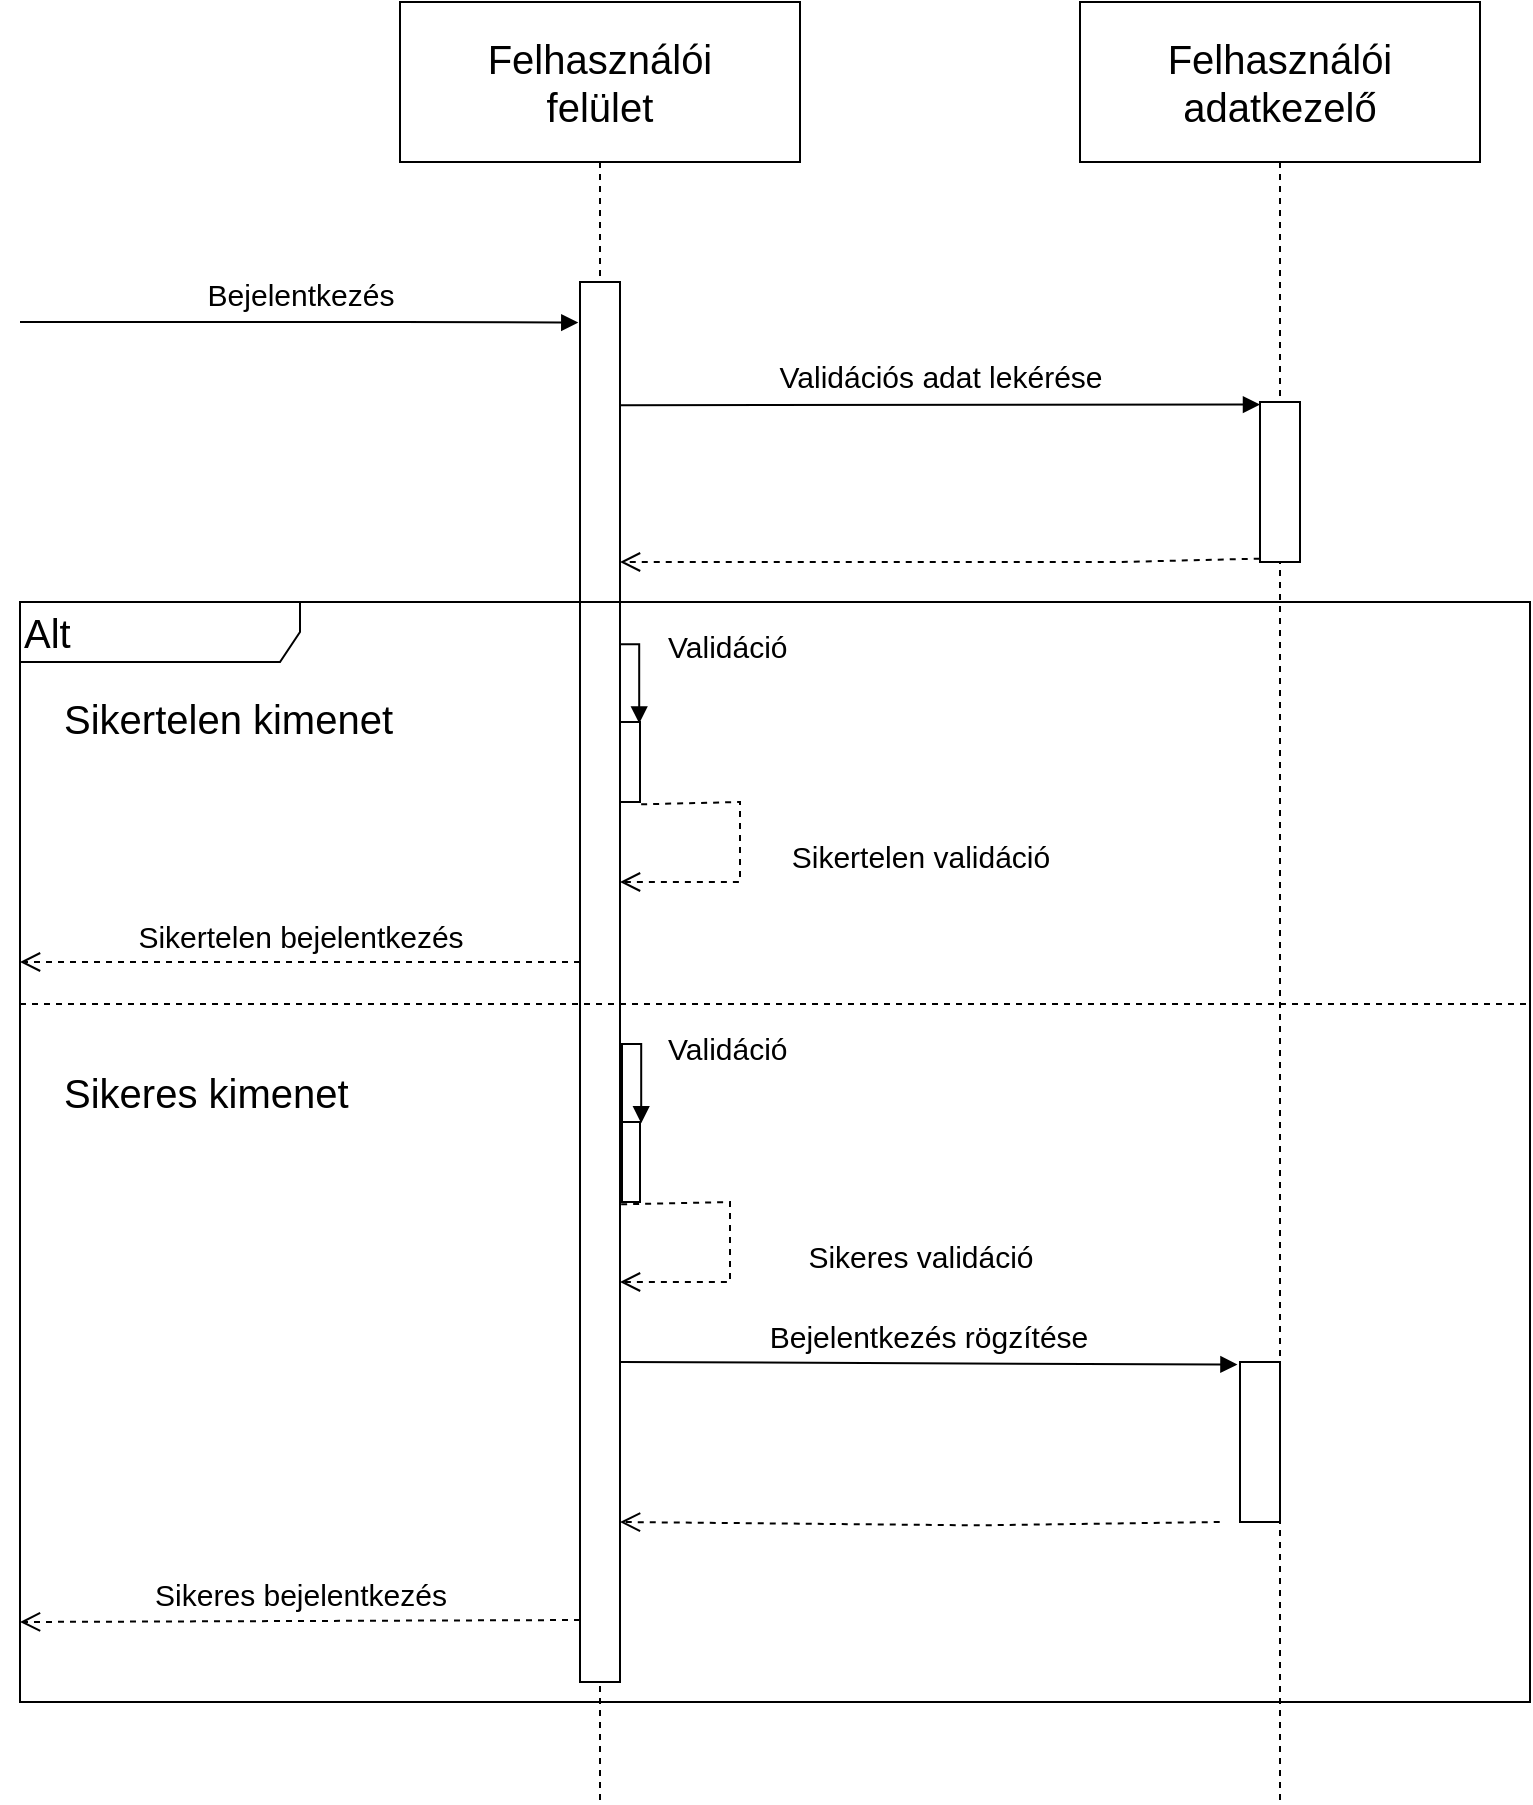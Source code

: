 <mxfile version="20.4.1" type="device"><diagram id="jCA9m8Za5MaEgZn1mOY3" name="1 oldal"><mxGraphModel dx="2208" dy="764" grid="1" gridSize="10" guides="1" tooltips="1" connect="1" arrows="1" fold="1" page="1" pageScale="1" pageWidth="827" pageHeight="1169" math="0" shadow="0"><root><mxCell id="0"/><mxCell id="1" parent="0"/><mxCell id="mC2y3DXfQEdP-ksBNHys-1" value="&lt;font style=&quot;font-size: 20px;&quot;&gt;Felhasználói&lt;br&gt;felület&lt;/font&gt;" style="shape=umlLifeline;perimeter=lifelinePerimeter;whiteSpace=wrap;html=1;container=1;collapsible=0;recursiveResize=0;outlineConnect=0;size=80;expand=1;" vertex="1" parent="1"><mxGeometry x="190" y="40" width="200" height="900" as="geometry"/></mxCell><mxCell id="mC2y3DXfQEdP-ksBNHys-2" value="" style="html=1;points=[];perimeter=orthogonalPerimeter;fontSize=25;" vertex="1" parent="mC2y3DXfQEdP-ksBNHys-1"><mxGeometry x="90" y="140" width="20" height="700" as="geometry"/></mxCell><mxCell id="mC2y3DXfQEdP-ksBNHys-3" value="" style="html=1;points=[];perimeter=orthogonalPerimeter;fontSize=20;" vertex="1" parent="mC2y3DXfQEdP-ksBNHys-1"><mxGeometry x="110" y="360" width="10" height="40" as="geometry"/></mxCell><mxCell id="mC2y3DXfQEdP-ksBNHys-4" value="" style="html=1;points=[];perimeter=orthogonalPerimeter;fontSize=20;" vertex="1" parent="mC2y3DXfQEdP-ksBNHys-1"><mxGeometry x="110" y="560" width="10" height="40" as="geometry"/></mxCell><mxCell id="mC2y3DXfQEdP-ksBNHys-5" value="&lt;font style=&quot;font-size: 15px;&quot;&gt;Validáció&lt;/font&gt;" style="edgeStyle=orthogonalEdgeStyle;html=1;align=left;spacingLeft=2;endArrow=block;rounded=0;entryX=1.06;entryY=0.015;fontSize=20;exitX=1.05;exitY=0.657;exitDx=0;exitDy=0;exitPerimeter=0;entryDx=0;entryDy=0;entryPerimeter=0;" edge="1" parent="mC2y3DXfQEdP-ksBNHys-1" source="mC2y3DXfQEdP-ksBNHys-2" target="mC2y3DXfQEdP-ksBNHys-4"><mxGeometry x="0.382" y="9" relative="1" as="geometry"><mxPoint x="115.7" y="480.38" as="sourcePoint"/><Array as="points"><mxPoint x="121" y="521"/></Array><mxPoint x="120" y="520" as="targetPoint"/><mxPoint as="offset"/></mxGeometry></mxCell><mxCell id="mC2y3DXfQEdP-ksBNHys-6" value="&lt;font style=&quot;font-size: 15px;&quot;&gt;Sikeres validáció&lt;/font&gt;" style="html=1;verticalAlign=bottom;endArrow=open;dashed=1;endSize=8;rounded=0;fontSize=20;exitX=1.057;exitY=1.029;exitDx=0;exitDy=0;exitPerimeter=0;" edge="1" parent="mC2y3DXfQEdP-ksBNHys-1"><mxGeometry x="0.264" y="-95" relative="1" as="geometry"><mxPoint x="110.57" y="601.16" as="sourcePoint"/><mxPoint x="110" y="640" as="targetPoint"/><Array as="points"><mxPoint x="165" y="600"/><mxPoint x="165" y="640"/></Array><mxPoint x="95" y="95" as="offset"/></mxGeometry></mxCell><mxCell id="mC2y3DXfQEdP-ksBNHys-7" value="&lt;font style=&quot;font-size: 15px;&quot;&gt;Validáció&lt;/font&gt;" style="edgeStyle=orthogonalEdgeStyle;html=1;align=left;spacingLeft=2;endArrow=block;rounded=0;entryX=1.06;entryY=0.015;fontSize=20;exitX=1.05;exitY=0.657;exitDx=0;exitDy=0;exitPerimeter=0;entryDx=0;entryDy=0;entryPerimeter=0;" edge="1" parent="mC2y3DXfQEdP-ksBNHys-1"><mxGeometry x="0.382" y="10" relative="1" as="geometry"><mxPoint x="110" y="400.0" as="sourcePoint"/><Array as="points"><mxPoint x="120" y="321.1"/></Array><mxPoint x="119.6" y="360.7" as="targetPoint"/><mxPoint y="-1" as="offset"/></mxGeometry></mxCell><mxCell id="mC2y3DXfQEdP-ksBNHys-8" value="&lt;font style=&quot;font-size: 20px;&quot;&gt;Felhasználói&lt;br&gt;adatkezelő&lt;/font&gt;" style="shape=umlLifeline;perimeter=lifelinePerimeter;whiteSpace=wrap;html=1;container=1;collapsible=0;recursiveResize=0;outlineConnect=0;size=80;" vertex="1" parent="1"><mxGeometry x="530" y="40" width="200" height="900" as="geometry"/></mxCell><mxCell id="mC2y3DXfQEdP-ksBNHys-9" value="" style="html=1;points=[];perimeter=orthogonalPerimeter;fontSize=25;" vertex="1" parent="mC2y3DXfQEdP-ksBNHys-8"><mxGeometry x="80" y="680" width="20" height="80" as="geometry"/></mxCell><mxCell id="mC2y3DXfQEdP-ksBNHys-10" value="" style="html=1;points=[];perimeter=orthogonalPerimeter;fontSize=25;" vertex="1" parent="mC2y3DXfQEdP-ksBNHys-8"><mxGeometry x="90" y="200" width="20" height="80" as="geometry"/></mxCell><mxCell id="mC2y3DXfQEdP-ksBNHys-11" value="" style="html=1;verticalAlign=bottom;endArrow=open;dashed=1;endSize=8;rounded=0;fontSize=20;exitX=-0.007;exitY=0.979;exitDx=0;exitDy=0;exitPerimeter=0;" edge="1" parent="mC2y3DXfQEdP-ksBNHys-8"><mxGeometry x="-0.002" relative="1" as="geometry"><mxPoint x="69.86" y="760" as="sourcePoint"/><mxPoint x="-230" y="760" as="targetPoint"/><mxPoint as="offset"/><Array as="points"><mxPoint x="-50" y="761.68"/></Array></mxGeometry></mxCell><mxCell id="mC2y3DXfQEdP-ksBNHys-12" value="&lt;font style=&quot;font-size: 15px;&quot;&gt;Validációs adat lekérése&lt;/font&gt;" style="html=1;verticalAlign=bottom;startArrow=none;endArrow=block;startSize=8;rounded=0;fontSize=25;entryX=-0.064;entryY=0.016;entryDx=0;entryDy=0;entryPerimeter=0;exitX=1;exitY=0.088;exitDx=0;exitDy=0;exitPerimeter=0;" edge="1" parent="mC2y3DXfQEdP-ksBNHys-8" source="mC2y3DXfQEdP-ksBNHys-2"><mxGeometry relative="1" as="geometry"><mxPoint x="-218.72" y="200" as="sourcePoint"/><mxPoint x="90.0" y="201.28" as="targetPoint"/><Array as="points"/></mxGeometry></mxCell><mxCell id="mC2y3DXfQEdP-ksBNHys-13" value="&lt;font style=&quot;font-size: 15px;&quot;&gt;Bejelentkezés&lt;/font&gt;" style="html=1;verticalAlign=bottom;startArrow=none;endArrow=block;startSize=8;rounded=0;fontSize=25;entryX=-0.043;entryY=0.029;entryDx=0;entryDy=0;entryPerimeter=0;" edge="1" parent="1" target="mC2y3DXfQEdP-ksBNHys-2"><mxGeometry relative="1" as="geometry"><mxPoint y="200" as="sourcePoint"/><Array as="points"><mxPoint x="190" y="200"/></Array></mxGeometry></mxCell><mxCell id="mC2y3DXfQEdP-ksBNHys-14" value="Alt" style="shape=umlFrame;tabWidth=110;tabHeight=30;tabPosition=left;html=1;boundedLbl=1;labelInHeader=1;width=140;height=30;fontSize=20;align=left;" vertex="1" parent="1"><mxGeometry y="340" width="755" height="550" as="geometry"/></mxCell><mxCell id="mC2y3DXfQEdP-ksBNHys-15" value="Sikertelen kimenet" style="text;fontSize=20;" vertex="1" parent="mC2y3DXfQEdP-ksBNHys-14"><mxGeometry width="100" height="20" relative="1" as="geometry"><mxPoint x="20" y="40" as="offset"/></mxGeometry></mxCell><mxCell id="mC2y3DXfQEdP-ksBNHys-16" value="Sikeres kimenet" style="line;strokeWidth=1;dashed=1;labelPosition=center;verticalLabelPosition=bottom;align=left;verticalAlign=top;spacingLeft=20;spacingTop=15;fontSize=20;" vertex="1" parent="mC2y3DXfQEdP-ksBNHys-14"><mxGeometry y="190.001" width="755" height="22" as="geometry"/></mxCell><mxCell id="mC2y3DXfQEdP-ksBNHys-17" value="" style="html=1;verticalAlign=bottom;endArrow=open;dashed=1;endSize=8;rounded=0;fontSize=20;exitX=-0.007;exitY=0.979;exitDx=0;exitDy=0;exitPerimeter=0;" edge="1" parent="1" source="mC2y3DXfQEdP-ksBNHys-10" target="mC2y3DXfQEdP-ksBNHys-2"><mxGeometry x="-0.002" relative="1" as="geometry"><mxPoint x="760" y="230.0" as="sourcePoint"/><mxPoint x="300" y="230.0" as="targetPoint"/><mxPoint as="offset"/><Array as="points"><mxPoint x="550" y="320"/><mxPoint x="500" y="320"/></Array></mxGeometry></mxCell><mxCell id="mC2y3DXfQEdP-ksBNHys-18" value="&lt;font style=&quot;font-size: 15px;&quot;&gt;Sikertelen validáció&lt;/font&gt;" style="html=1;verticalAlign=bottom;endArrow=open;dashed=1;endSize=8;rounded=0;fontSize=20;exitX=1.057;exitY=1.029;exitDx=0;exitDy=0;exitPerimeter=0;" edge="1" parent="1" source="mC2y3DXfQEdP-ksBNHys-3"><mxGeometry x="0.197" y="-90" relative="1" as="geometry"><mxPoint x="170" y="500" as="sourcePoint"/><mxPoint x="300" y="480" as="targetPoint"/><Array as="points"><mxPoint x="360" y="440"/><mxPoint x="360" y="480"/></Array><mxPoint x="90" y="90" as="offset"/></mxGeometry></mxCell><mxCell id="mC2y3DXfQEdP-ksBNHys-19" value="&lt;font style=&quot;font-size: 15px;&quot;&gt;Bejelentkezés rögzítése&lt;/font&gt;" style="html=1;verticalAlign=bottom;startArrow=none;endArrow=block;startSize=8;rounded=0;fontSize=25;entryX=-0.064;entryY=0.016;entryDx=0;entryDy=0;entryPerimeter=0;" edge="1" parent="1" target="mC2y3DXfQEdP-ksBNHys-9"><mxGeometry relative="1" as="geometry"><mxPoint x="300" y="720" as="sourcePoint"/><mxPoint x="600" y="720" as="targetPoint"/><Array as="points"/></mxGeometry></mxCell><mxCell id="mC2y3DXfQEdP-ksBNHys-20" value="&lt;font style=&quot;font-size: 15px;&quot;&gt;Sikeres bejelentkezés&lt;/font&gt;" style="html=1;verticalAlign=bottom;endArrow=open;dashed=1;endSize=8;rounded=0;fontSize=20;" edge="1" parent="1"><mxGeometry relative="1" as="geometry"><mxPoint x="280" y="849" as="sourcePoint"/><mxPoint y="850" as="targetPoint"/></mxGeometry></mxCell><mxCell id="mC2y3DXfQEdP-ksBNHys-21" value="&lt;font style=&quot;font-size: 15px;&quot;&gt;Sikertelen bejelentkezés&lt;/font&gt;" style="html=1;verticalAlign=bottom;endArrow=open;dashed=1;endSize=8;rounded=0;fontSize=20;" edge="1" parent="1"><mxGeometry relative="1" as="geometry"><mxPoint x="280" y="520" as="sourcePoint"/><mxPoint y="520" as="targetPoint"/></mxGeometry></mxCell></root></mxGraphModel></diagram></mxfile>